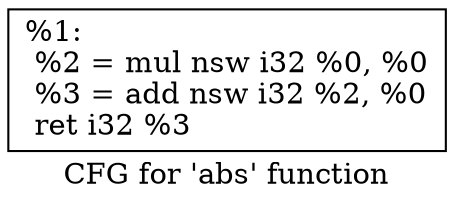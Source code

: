 digraph "CFG for 'abs' function" {
	label="CFG for 'abs' function";

	Node0x3b916b0 [shape=record,label="{%1:\l  %2 = mul nsw i32 %0, %0\l  %3 = add nsw i32 %2, %0\l  ret i32 %3\l}"];
}
